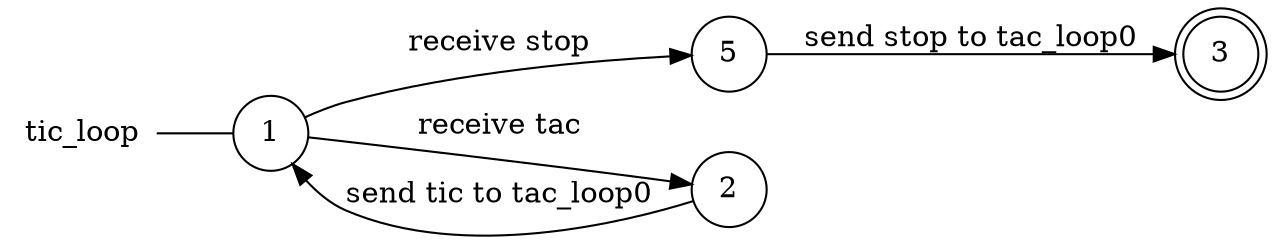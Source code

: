 digraph tic_loop {
	rankdir="LR";
	n_0 [label="tic_loop", shape="plaintext"];
	n_1 [id="5", shape=circle, label="5"];
	n_2 [id="1", shape=circle, label="1"];
	n_0 -> n_2 [arrowhead=none];
	n_3 [id="2", shape=circle, label="2"];
	n_4 [id="3", shape=doublecircle, label="3"];

	n_2 -> n_1 [id="[$e|3]", label="receive stop"];
	n_3 -> n_2 [id="[$e|6]", label="send tic to tac_loop0"];
	n_2 -> n_3 [id="[$e|0]", label="receive tac"];
	n_1 -> n_4 [id="[$e|4]", label="send stop to tac_loop0"];
}
